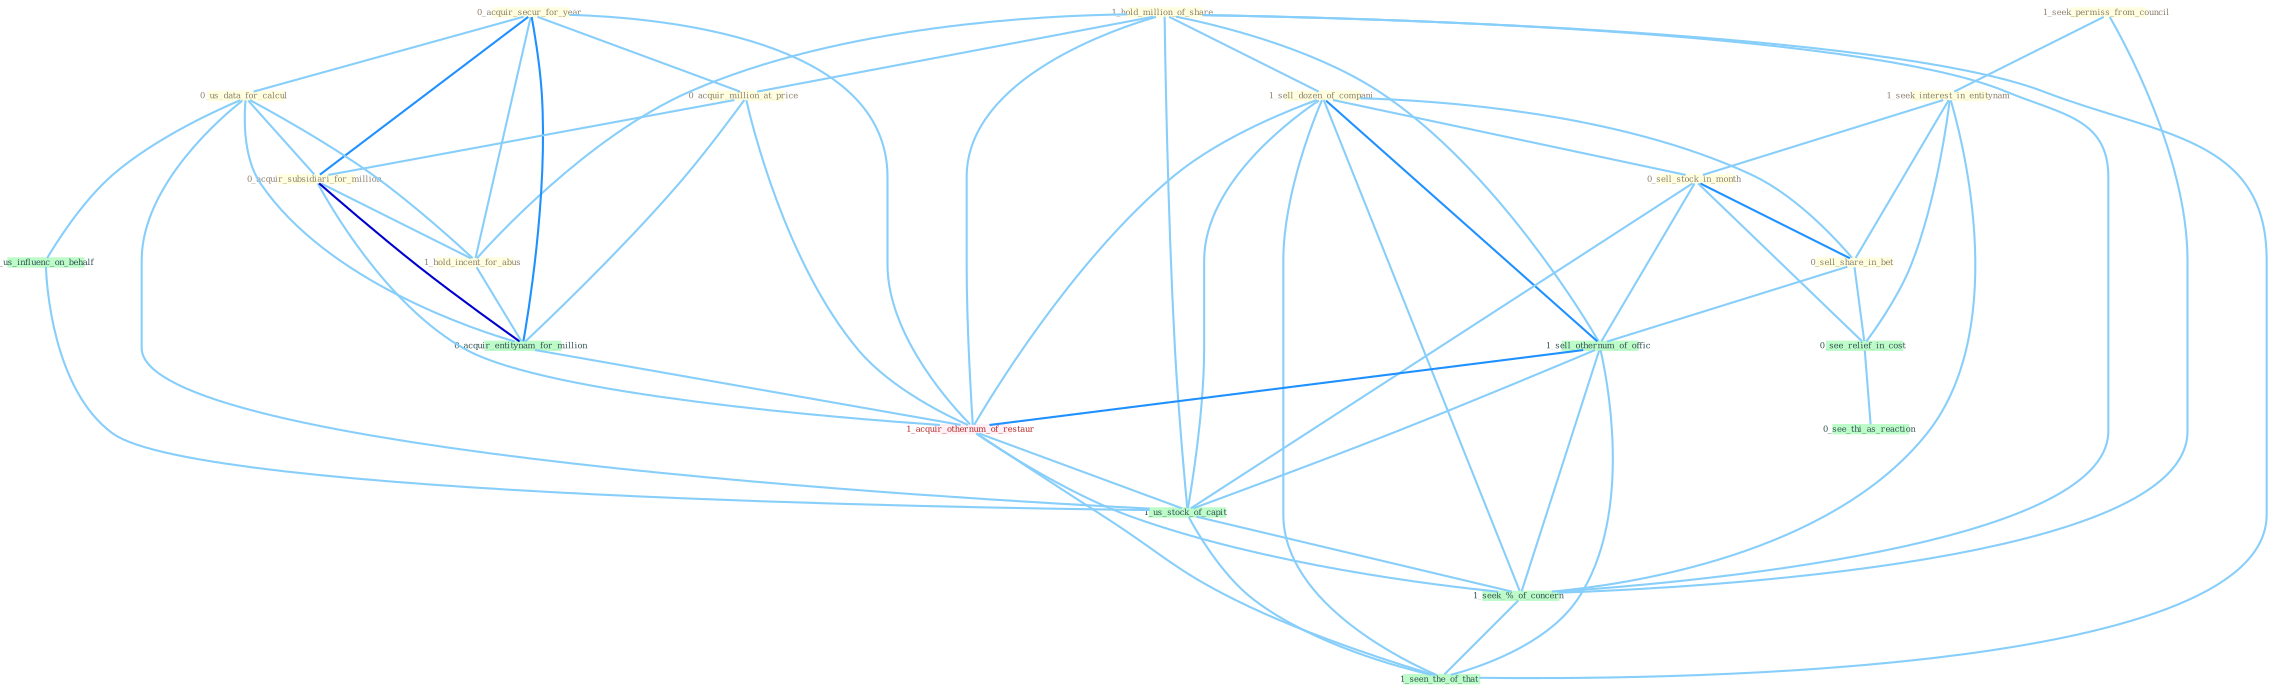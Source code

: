 Graph G{ 
    node
    [shape=polygon,style=filled,width=.5,height=.06,color="#BDFCC9",fixedsize=true,fontsize=4,
    fontcolor="#2f4f4f"];
    {node
    [color="#ffffe0", fontcolor="#8b7d6b"] "1_hold_million_of_share " "0_acquir_secur_for_year " "1_seek_permiss_from_council " "0_acquir_million_at_price " "0_us_data_for_calcul " "1_sell_dozen_of_compani " "1_seek_interest_in_entitynam " "0_sell_stock_in_month " "0_sell_share_in_bet " "0_acquir_subsidiari_for_million " "1_hold_incent_for_abus "}
{node [color="#fff0f5", fontcolor="#b22222"] "1_acquir_othernum_of_restaur "}
edge [color="#B0E2FF"];

	"1_hold_million_of_share " -- "0_acquir_million_at_price " [w="1", color="#87cefa" ];
	"1_hold_million_of_share " -- "1_sell_dozen_of_compani " [w="1", color="#87cefa" ];
	"1_hold_million_of_share " -- "1_hold_incent_for_abus " [w="1", color="#87cefa" ];
	"1_hold_million_of_share " -- "1_sell_othernum_of_offic " [w="1", color="#87cefa" ];
	"1_hold_million_of_share " -- "1_acquir_othernum_of_restaur " [w="1", color="#87cefa" ];
	"1_hold_million_of_share " -- "1_us_stock_of_capit " [w="1", color="#87cefa" ];
	"1_hold_million_of_share " -- "1_seek_%_of_concern " [w="1", color="#87cefa" ];
	"1_hold_million_of_share " -- "1_seen_the_of_that " [w="1", color="#87cefa" ];
	"0_acquir_secur_for_year " -- "0_acquir_million_at_price " [w="1", color="#87cefa" ];
	"0_acquir_secur_for_year " -- "0_us_data_for_calcul " [w="1", color="#87cefa" ];
	"0_acquir_secur_for_year " -- "0_acquir_subsidiari_for_million " [w="2", color="#1e90ff" , len=0.8];
	"0_acquir_secur_for_year " -- "1_hold_incent_for_abus " [w="1", color="#87cefa" ];
	"0_acquir_secur_for_year " -- "0_acquir_entitynam_for_million " [w="2", color="#1e90ff" , len=0.8];
	"0_acquir_secur_for_year " -- "1_acquir_othernum_of_restaur " [w="1", color="#87cefa" ];
	"1_seek_permiss_from_council " -- "1_seek_interest_in_entitynam " [w="1", color="#87cefa" ];
	"1_seek_permiss_from_council " -- "1_seek_%_of_concern " [w="1", color="#87cefa" ];
	"0_acquir_million_at_price " -- "0_acquir_subsidiari_for_million " [w="1", color="#87cefa" ];
	"0_acquir_million_at_price " -- "0_acquir_entitynam_for_million " [w="1", color="#87cefa" ];
	"0_acquir_million_at_price " -- "1_acquir_othernum_of_restaur " [w="1", color="#87cefa" ];
	"0_us_data_for_calcul " -- "0_acquir_subsidiari_for_million " [w="1", color="#87cefa" ];
	"0_us_data_for_calcul " -- "1_hold_incent_for_abus " [w="1", color="#87cefa" ];
	"0_us_data_for_calcul " -- "0_acquir_entitynam_for_million " [w="1", color="#87cefa" ];
	"0_us_data_for_calcul " -- "0_us_influenc_on_behalf " [w="1", color="#87cefa" ];
	"0_us_data_for_calcul " -- "1_us_stock_of_capit " [w="1", color="#87cefa" ];
	"1_sell_dozen_of_compani " -- "0_sell_stock_in_month " [w="1", color="#87cefa" ];
	"1_sell_dozen_of_compani " -- "0_sell_share_in_bet " [w="1", color="#87cefa" ];
	"1_sell_dozen_of_compani " -- "1_sell_othernum_of_offic " [w="2", color="#1e90ff" , len=0.8];
	"1_sell_dozen_of_compani " -- "1_acquir_othernum_of_restaur " [w="1", color="#87cefa" ];
	"1_sell_dozen_of_compani " -- "1_us_stock_of_capit " [w="1", color="#87cefa" ];
	"1_sell_dozen_of_compani " -- "1_seek_%_of_concern " [w="1", color="#87cefa" ];
	"1_sell_dozen_of_compani " -- "1_seen_the_of_that " [w="1", color="#87cefa" ];
	"1_seek_interest_in_entitynam " -- "0_sell_stock_in_month " [w="1", color="#87cefa" ];
	"1_seek_interest_in_entitynam " -- "0_sell_share_in_bet " [w="1", color="#87cefa" ];
	"1_seek_interest_in_entitynam " -- "0_see_relief_in_cost " [w="1", color="#87cefa" ];
	"1_seek_interest_in_entitynam " -- "1_seek_%_of_concern " [w="1", color="#87cefa" ];
	"0_sell_stock_in_month " -- "0_sell_share_in_bet " [w="2", color="#1e90ff" , len=0.8];
	"0_sell_stock_in_month " -- "1_sell_othernum_of_offic " [w="1", color="#87cefa" ];
	"0_sell_stock_in_month " -- "0_see_relief_in_cost " [w="1", color="#87cefa" ];
	"0_sell_stock_in_month " -- "1_us_stock_of_capit " [w="1", color="#87cefa" ];
	"0_sell_share_in_bet " -- "1_sell_othernum_of_offic " [w="1", color="#87cefa" ];
	"0_sell_share_in_bet " -- "0_see_relief_in_cost " [w="1", color="#87cefa" ];
	"0_acquir_subsidiari_for_million " -- "1_hold_incent_for_abus " [w="1", color="#87cefa" ];
	"0_acquir_subsidiari_for_million " -- "0_acquir_entitynam_for_million " [w="3", color="#0000cd" , len=0.6];
	"0_acquir_subsidiari_for_million " -- "1_acquir_othernum_of_restaur " [w="1", color="#87cefa" ];
	"1_hold_incent_for_abus " -- "0_acquir_entitynam_for_million " [w="1", color="#87cefa" ];
	"0_acquir_entitynam_for_million " -- "1_acquir_othernum_of_restaur " [w="1", color="#87cefa" ];
	"1_sell_othernum_of_offic " -- "1_acquir_othernum_of_restaur " [w="2", color="#1e90ff" , len=0.8];
	"1_sell_othernum_of_offic " -- "1_us_stock_of_capit " [w="1", color="#87cefa" ];
	"1_sell_othernum_of_offic " -- "1_seek_%_of_concern " [w="1", color="#87cefa" ];
	"1_sell_othernum_of_offic " -- "1_seen_the_of_that " [w="1", color="#87cefa" ];
	"0_us_influenc_on_behalf " -- "1_us_stock_of_capit " [w="1", color="#87cefa" ];
	"0_see_relief_in_cost " -- "0_see_thi_as_reaction " [w="1", color="#87cefa" ];
	"1_acquir_othernum_of_restaur " -- "1_us_stock_of_capit " [w="1", color="#87cefa" ];
	"1_acquir_othernum_of_restaur " -- "1_seek_%_of_concern " [w="1", color="#87cefa" ];
	"1_acquir_othernum_of_restaur " -- "1_seen_the_of_that " [w="1", color="#87cefa" ];
	"1_us_stock_of_capit " -- "1_seek_%_of_concern " [w="1", color="#87cefa" ];
	"1_us_stock_of_capit " -- "1_seen_the_of_that " [w="1", color="#87cefa" ];
	"1_seek_%_of_concern " -- "1_seen_the_of_that " [w="1", color="#87cefa" ];
}